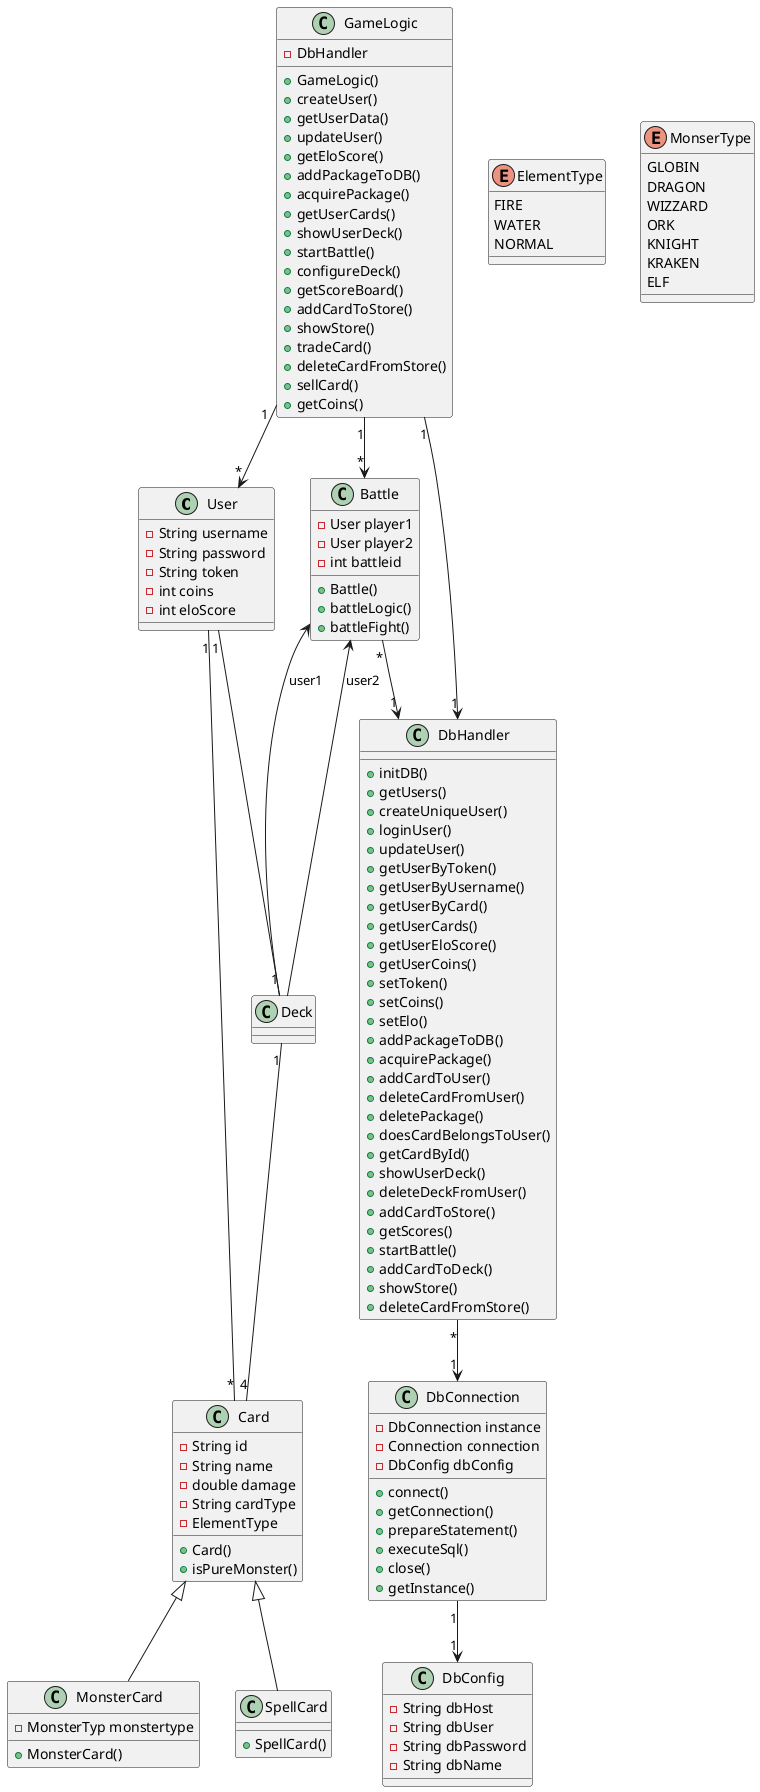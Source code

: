@startuml

class User {
  -String username
  -String password
  -String token
  -int coins
  -int eloScore

}

class Deck {

}

class Card {
  -String id
  -String name
  -double damage
  -String cardType
  -ElementType
  +Card()
  +isPureMonster()
}

class SpellCard extends Card {
    +SpellCard()
}

class MonsterCard extends Card {
  -MonsterTyp monstertype
  +MonsterCard()
}

class Battle {
  -User player1
  -User player2
  -int battleid
  +Battle()
  +battleLogic()
  +battleFight()
}

class GameLogic {
  -DbHandler
  +GameLogic()
  +createUser()
  +getUserData()
  +updateUser()
  +getEloScore()
  +addPackageToDB()
  +acquirePackage()
  +getUserCards()
  +showUserDeck()
  +startBattle()
  +configureDeck()
  +getScoreBoard()
  +addCardToStore()
  +showStore()
  +tradeCard()
  +deleteCardFromStore()
  +sellCard()
  +getCoins()
}

class DbHandler {
   +initDB()
   +getUsers()
   +createUniqueUser()
   +loginUser()
   +updateUser()
   +getUserByToken()
   +getUserByUsername()
   +getUserByCard()
   +getUserCards()
   +getUserEloScore()
   +getUserCoins()
   +setToken()
   +setCoins()
   +setElo()
   +addPackageToDB()
   +acquirePackage()
   +addCardToUser()
   +deleteCardFromUser()
   +deletePackage()
   +doesCardBelongsToUser()
   +getCardById()
   +showUserDeck()
   +deleteDeckFromUser()
   +addCardToStore()
   +getScores()
   +startBattle()
   +addCardToDeck()
   +showStore()
   +deleteCardFromStore()
}

class DbConnection {
   -DbConnection instance
   -Connection connection
   -DbConfig dbConfig
   +connect()
   +getConnection()
   +prepareStatement()
   +executeSql()
   +close()
   +getInstance()
}

class DbConfig {
  - String dbHost
  - String dbUser
  - String dbPassword
  - String dbName
}

enum ElementType {
  FIRE
  WATER
  NORMAL
}

enum MonserType {
  GLOBIN
  DRAGON
  WIZZARD
  ORK
  KNIGHT
  KRAKEN
  ELF
}

User "1" -- "*" Card
User "1" -- "1" Deck
Deck "1" -- "4" Card
Battle <-- Deck : user1
Battle <-- Deck : user2
Battle "*" --> "1" DbHandler
GameLogic "1" --> "*" Battle
GameLogic "1" --> "*" User
GameLogic "1" --> "1" DbHandler
DbHandler "*" --> "1" DbConnection
DbConnection "1" --> "1" DbConfig


@enduml